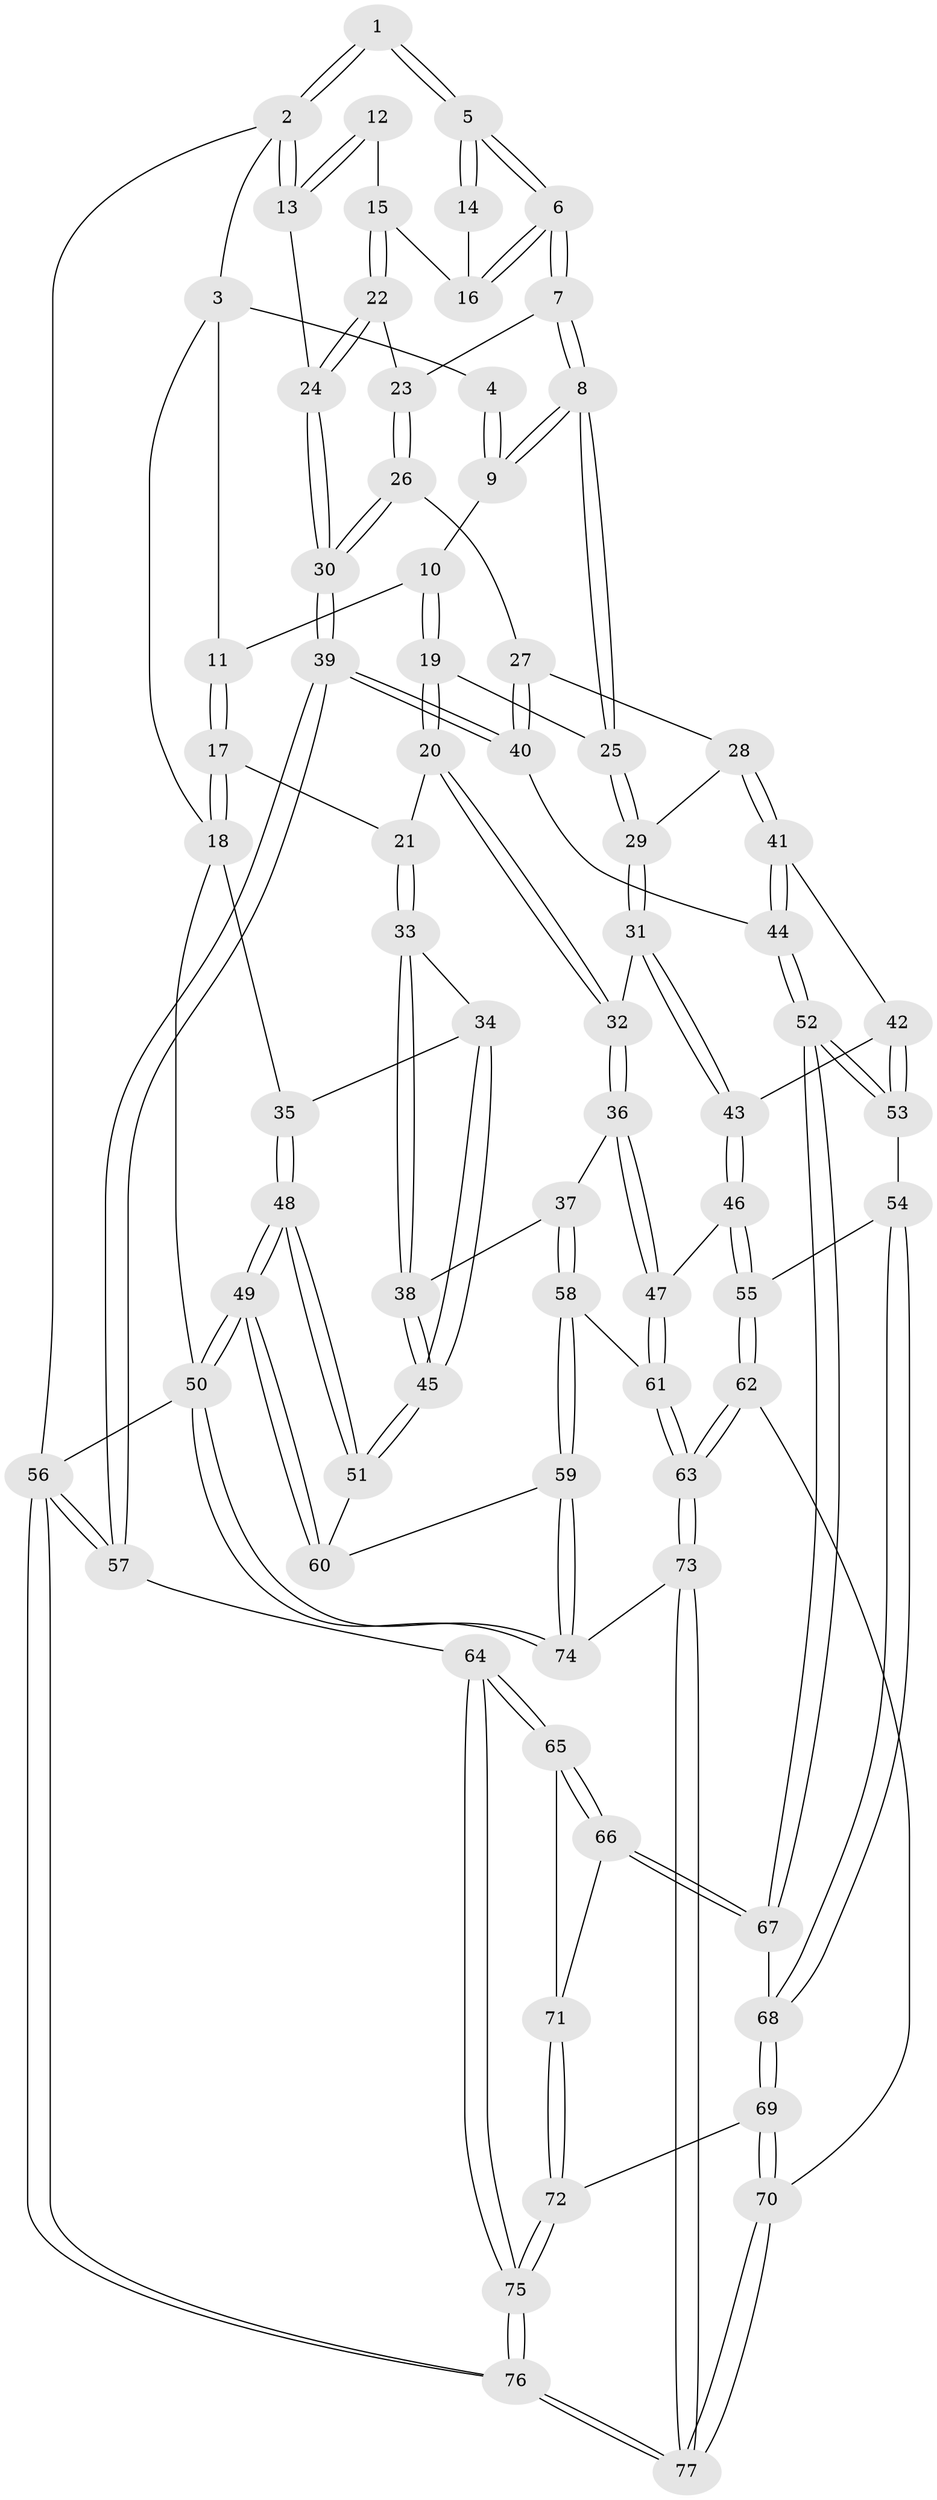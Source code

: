 // Generated by graph-tools (version 1.1) at 2025/11/02/27/25 16:11:53]
// undirected, 77 vertices, 189 edges
graph export_dot {
graph [start="1"]
  node [color=gray90,style=filled];
  1 [pos="+0.6468183558085376+0"];
  2 [pos="+1+0"];
  3 [pos="+0.21113337894319162+0"];
  4 [pos="+0.24595885620660007+0"];
  5 [pos="+0.6404717090874665+0.08956801026610862"];
  6 [pos="+0.6168961923807557+0.13848357077689993"];
  7 [pos="+0.6060686785082446+0.15624793294664788"];
  8 [pos="+0.574788332795775+0.17961835831778195"];
  9 [pos="+0.5028417030863912+0.13262862869366665"];
  10 [pos="+0.2396590741792946+0.04783241455828882"];
  11 [pos="+0.23020565172891025+0.03970582005765913"];
  12 [pos="+0.9019080961381724+0.08438221912329684"];
  13 [pos="+1+0"];
  14 [pos="+0.7566419593769169+0.09041920585838929"];
  15 [pos="+0.8669658249629185+0.20880014808931158"];
  16 [pos="+0.85282894714285+0.20308809825421537"];
  17 [pos="+0.08750277042458988+0.22637898332673742"];
  18 [pos="+0+0.3058035808990248"];
  19 [pos="+0.3732348138191624+0.2937946736290008"];
  20 [pos="+0.3468531436223175+0.32366520890832023"];
  21 [pos="+0.30964677015458114+0.3358476707517083"];
  22 [pos="+0.8676871485713077+0.21293836829805085"];
  23 [pos="+0.7937766686433706+0.2990545996145401"];
  24 [pos="+1+0.384843002631281"];
  25 [pos="+0.5543966620499607+0.21726214345133926"];
  26 [pos="+0.8033734372435029+0.3220551462185012"];
  27 [pos="+0.723625483822932+0.4251598501762594"];
  28 [pos="+0.6186352911200405+0.4401651241895592"];
  29 [pos="+0.6104706577585413+0.4358138309738073"];
  30 [pos="+1+0.4728233028345641"];
  31 [pos="+0.5044034497117432+0.5047812777193118"];
  32 [pos="+0.4469635906394129+0.5101937059175334"];
  33 [pos="+0.2918258048809063+0.36535553453050884"];
  34 [pos="+0.08680487771995618+0.4757619705265133"];
  35 [pos="+0+0.3418154764747361"];
  36 [pos="+0.39403076327739683+0.5658250267922931"];
  37 [pos="+0.2704389219988747+0.59489153057671"];
  38 [pos="+0.27042083277643764+0.5948848265480225"];
  39 [pos="+1+0.5340173205605258"];
  40 [pos="+0.9192376016730094+0.5648150169316595"];
  41 [pos="+0.6397590536088752+0.48946369895375275"];
  42 [pos="+0.6257489919341714+0.593387034958733"];
  43 [pos="+0.5459320262051289+0.6115116831613763"];
  44 [pos="+0.7912352834310019+0.6327714933351202"];
  45 [pos="+0.17524685712981294+0.6014133466344289"];
  46 [pos="+0.5392667539753777+0.6746646556314014"];
  47 [pos="+0.4653074390473979+0.6855677361016039"];
  48 [pos="+0+0.7196820652032734"];
  49 [pos="+0+1"];
  50 [pos="+0+1"];
  51 [pos="+0.12956281278477516+0.6743815692608094"];
  52 [pos="+0.7781474277664375+0.6491549892095557"];
  53 [pos="+0.6540410566595315+0.646079000701965"];
  54 [pos="+0.5953874202467483+0.6947855611705673"];
  55 [pos="+0.5678971244584475+0.6949794317034526"];
  56 [pos="+1+1"];
  57 [pos="+1+0.68539456182164"];
  58 [pos="+0.33637722007667886+0.7542485816059752"];
  59 [pos="+0.21852174794669704+0.8237055437684103"];
  60 [pos="+0.15132440039511383+0.7818301670028256"];
  61 [pos="+0.4056282046236113+0.787652082201034"];
  62 [pos="+0.5319200043702415+0.868975554974994"];
  63 [pos="+0.4582266754009113+0.8967265781397178"];
  64 [pos="+0.8453255790293736+0.8332609074977283"];
  65 [pos="+0.8350866118793483+0.8214305679734042"];
  66 [pos="+0.7901795596674406+0.7565815519624444"];
  67 [pos="+0.7723638906719159+0.6788639785568562"];
  68 [pos="+0.6596759261529048+0.7655405061333329"];
  69 [pos="+0.6522689003838196+0.8407937741730603"];
  70 [pos="+0.6111739412955951+0.8695230000870554"];
  71 [pos="+0.6887339631585594+0.8342434547922899"];
  72 [pos="+0.6735488168065237+0.8428847837425033"];
  73 [pos="+0.32090340213122326+1"];
  74 [pos="+0.31438598717904404+1"];
  75 [pos="+0.8203591977751871+0.9324314530468047"];
  76 [pos="+0.8780418202985166+1"];
  77 [pos="+0.8161591021227755+1"];
  1 -- 2;
  1 -- 2;
  1 -- 5;
  1 -- 5;
  2 -- 3;
  2 -- 13;
  2 -- 13;
  2 -- 56;
  3 -- 4;
  3 -- 11;
  3 -- 18;
  4 -- 9;
  4 -- 9;
  5 -- 6;
  5 -- 6;
  5 -- 14;
  5 -- 14;
  6 -- 7;
  6 -- 7;
  6 -- 16;
  6 -- 16;
  7 -- 8;
  7 -- 8;
  7 -- 23;
  8 -- 9;
  8 -- 9;
  8 -- 25;
  8 -- 25;
  9 -- 10;
  10 -- 11;
  10 -- 19;
  10 -- 19;
  11 -- 17;
  11 -- 17;
  12 -- 13;
  12 -- 13;
  12 -- 15;
  13 -- 24;
  14 -- 16;
  15 -- 16;
  15 -- 22;
  15 -- 22;
  17 -- 18;
  17 -- 18;
  17 -- 21;
  18 -- 35;
  18 -- 50;
  19 -- 20;
  19 -- 20;
  19 -- 25;
  20 -- 21;
  20 -- 32;
  20 -- 32;
  21 -- 33;
  21 -- 33;
  22 -- 23;
  22 -- 24;
  22 -- 24;
  23 -- 26;
  23 -- 26;
  24 -- 30;
  24 -- 30;
  25 -- 29;
  25 -- 29;
  26 -- 27;
  26 -- 30;
  26 -- 30;
  27 -- 28;
  27 -- 40;
  27 -- 40;
  28 -- 29;
  28 -- 41;
  28 -- 41;
  29 -- 31;
  29 -- 31;
  30 -- 39;
  30 -- 39;
  31 -- 32;
  31 -- 43;
  31 -- 43;
  32 -- 36;
  32 -- 36;
  33 -- 34;
  33 -- 38;
  33 -- 38;
  34 -- 35;
  34 -- 45;
  34 -- 45;
  35 -- 48;
  35 -- 48;
  36 -- 37;
  36 -- 47;
  36 -- 47;
  37 -- 38;
  37 -- 58;
  37 -- 58;
  38 -- 45;
  38 -- 45;
  39 -- 40;
  39 -- 40;
  39 -- 57;
  39 -- 57;
  40 -- 44;
  41 -- 42;
  41 -- 44;
  41 -- 44;
  42 -- 43;
  42 -- 53;
  42 -- 53;
  43 -- 46;
  43 -- 46;
  44 -- 52;
  44 -- 52;
  45 -- 51;
  45 -- 51;
  46 -- 47;
  46 -- 55;
  46 -- 55;
  47 -- 61;
  47 -- 61;
  48 -- 49;
  48 -- 49;
  48 -- 51;
  48 -- 51;
  49 -- 50;
  49 -- 50;
  49 -- 60;
  49 -- 60;
  50 -- 74;
  50 -- 74;
  50 -- 56;
  51 -- 60;
  52 -- 53;
  52 -- 53;
  52 -- 67;
  52 -- 67;
  53 -- 54;
  54 -- 55;
  54 -- 68;
  54 -- 68;
  55 -- 62;
  55 -- 62;
  56 -- 57;
  56 -- 57;
  56 -- 76;
  56 -- 76;
  57 -- 64;
  58 -- 59;
  58 -- 59;
  58 -- 61;
  59 -- 60;
  59 -- 74;
  59 -- 74;
  61 -- 63;
  61 -- 63;
  62 -- 63;
  62 -- 63;
  62 -- 70;
  63 -- 73;
  63 -- 73;
  64 -- 65;
  64 -- 65;
  64 -- 75;
  64 -- 75;
  65 -- 66;
  65 -- 66;
  65 -- 71;
  66 -- 67;
  66 -- 67;
  66 -- 71;
  67 -- 68;
  68 -- 69;
  68 -- 69;
  69 -- 70;
  69 -- 70;
  69 -- 72;
  70 -- 77;
  70 -- 77;
  71 -- 72;
  71 -- 72;
  72 -- 75;
  72 -- 75;
  73 -- 74;
  73 -- 77;
  73 -- 77;
  75 -- 76;
  75 -- 76;
  76 -- 77;
  76 -- 77;
}
